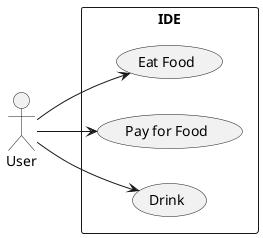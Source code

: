 @startuml

left to right direction
actor "User" as u
rectangle IDE {
  usecase "Eat Food" as UC1
  usecase "Pay for Food" as UC2
  usecase "Drink" as UC3
}
u --> UC1
u --> UC2
u --> UC3

@enduml